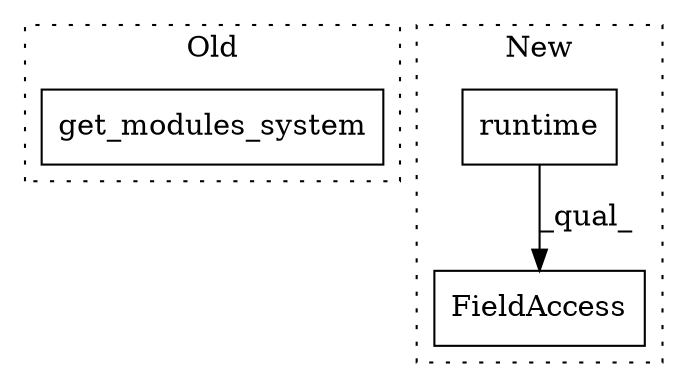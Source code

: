 digraph G {
subgraph cluster0 {
1 [label="get_modules_system" a="32" s="1602" l="20" shape="box"];
label = "Old";
style="dotted";
}
subgraph cluster1 {
2 [label="runtime" a="32" s="1602" l="9" shape="box"];
3 [label="FieldAccess" a="22" s="1602" l="24" shape="box"];
label = "New";
style="dotted";
}
2 -> 3 [label="_qual_"];
}
